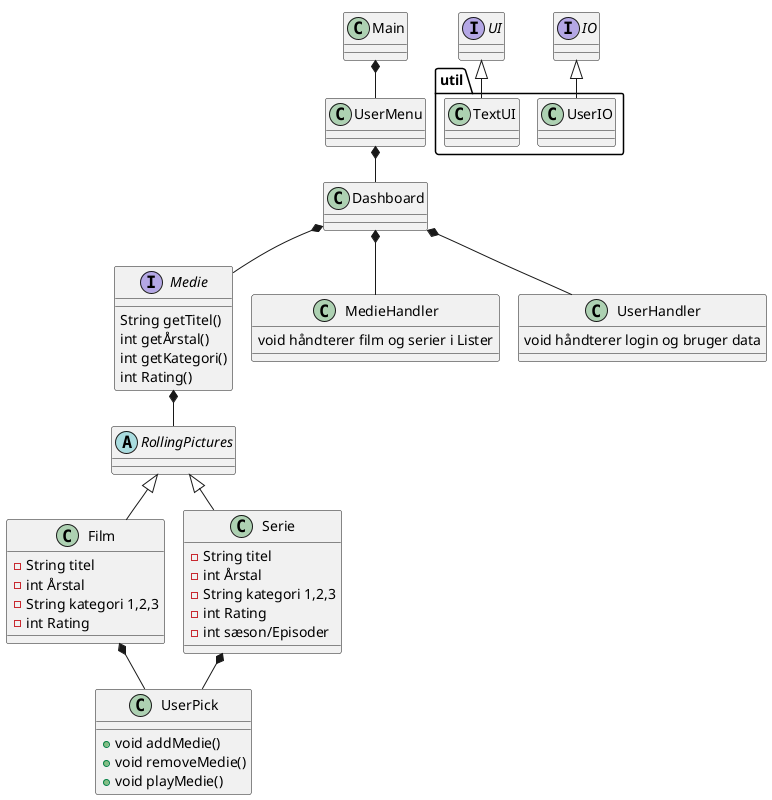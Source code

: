 @startuml
'https://plantuml.com/class-diagram
!pragma layout smetana

interface Medie
class Main
class Film
class Serie
class UserMenu
class Dashboard
class UserPick
class MedieHandler
class UserHandler
interface UI
interface IO
abstract RollingPictures



package "util"{
class TextUI
class UserIO
}

Medie : String getTitel()
Medie : int getÅrstal()
Medie : int getKategori()
Medie : int Rating()

Film : - String titel
Film : - int Årstal
Film : - String kategori 1,2,3
Film : - int Rating

Serie : - String titel
Serie : - int Årstal
Serie : - String kategori 1,2,3
Serie : - int Rating
Serie : - int sæson/Episoder

UserPick : + void addMedie()
UserPick : + void removeMedie()
UserPick : + void playMedie()
UserHandler : void håndterer login og bruger data
MedieHandler : void håndterer film og serier i Lister

Main *-- UserMenu
UserMenu *-- Dashboard
Dashboard *--Medie
Dashboard *-- UserHandler
Dashboard *-- MedieHandler
Medie *-- RollingPictures

RollingPictures <|-- Film
RollingPictures <|-- Serie
Film *-- UserPick
Serie *-- UserPick

UI <|-- TextUI
IO <|-- UserIO



@enduml